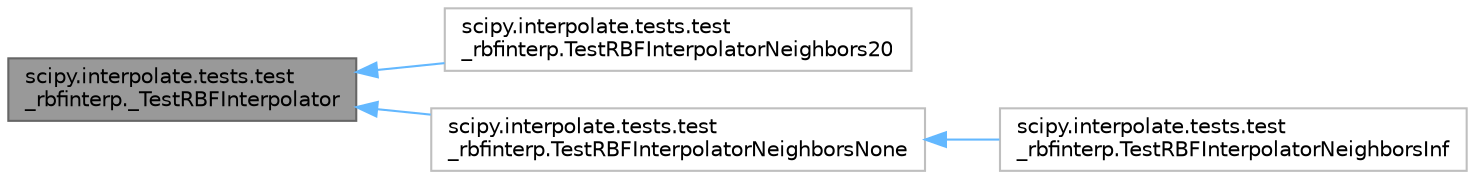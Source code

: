 digraph "scipy.interpolate.tests.test_rbfinterp._TestRBFInterpolator"
{
 // LATEX_PDF_SIZE
  bgcolor="transparent";
  edge [fontname=Helvetica,fontsize=10,labelfontname=Helvetica,labelfontsize=10];
  node [fontname=Helvetica,fontsize=10,shape=box,height=0.2,width=0.4];
  rankdir="LR";
  Node1 [id="Node000001",label="scipy.interpolate.tests.test\l_rbfinterp._TestRBFInterpolator",height=0.2,width=0.4,color="gray40", fillcolor="grey60", style="filled", fontcolor="black",tooltip=" "];
  Node1 -> Node2 [id="edge1_Node000001_Node000002",dir="back",color="steelblue1",style="solid",tooltip=" "];
  Node2 [id="Node000002",label="scipy.interpolate.tests.test\l_rbfinterp.TestRBFInterpolatorNeighbors20",height=0.2,width=0.4,color="grey75", fillcolor="white", style="filled",URL="$d1/d36/classscipy_1_1interpolate_1_1tests_1_1test__rbfinterp_1_1TestRBFInterpolatorNeighbors20.html",tooltip=" "];
  Node1 -> Node3 [id="edge2_Node000001_Node000003",dir="back",color="steelblue1",style="solid",tooltip=" "];
  Node3 [id="Node000003",label="scipy.interpolate.tests.test\l_rbfinterp.TestRBFInterpolatorNeighborsNone",height=0.2,width=0.4,color="grey75", fillcolor="white", style="filled",URL="$d4/dfd/classscipy_1_1interpolate_1_1tests_1_1test__rbfinterp_1_1TestRBFInterpolatorNeighborsNone.html",tooltip=" "];
  Node3 -> Node4 [id="edge3_Node000003_Node000004",dir="back",color="steelblue1",style="solid",tooltip=" "];
  Node4 [id="Node000004",label="scipy.interpolate.tests.test\l_rbfinterp.TestRBFInterpolatorNeighborsInf",height=0.2,width=0.4,color="grey75", fillcolor="white", style="filled",URL="$d6/d2c/classscipy_1_1interpolate_1_1tests_1_1test__rbfinterp_1_1TestRBFInterpolatorNeighborsInf.html",tooltip=" "];
}
